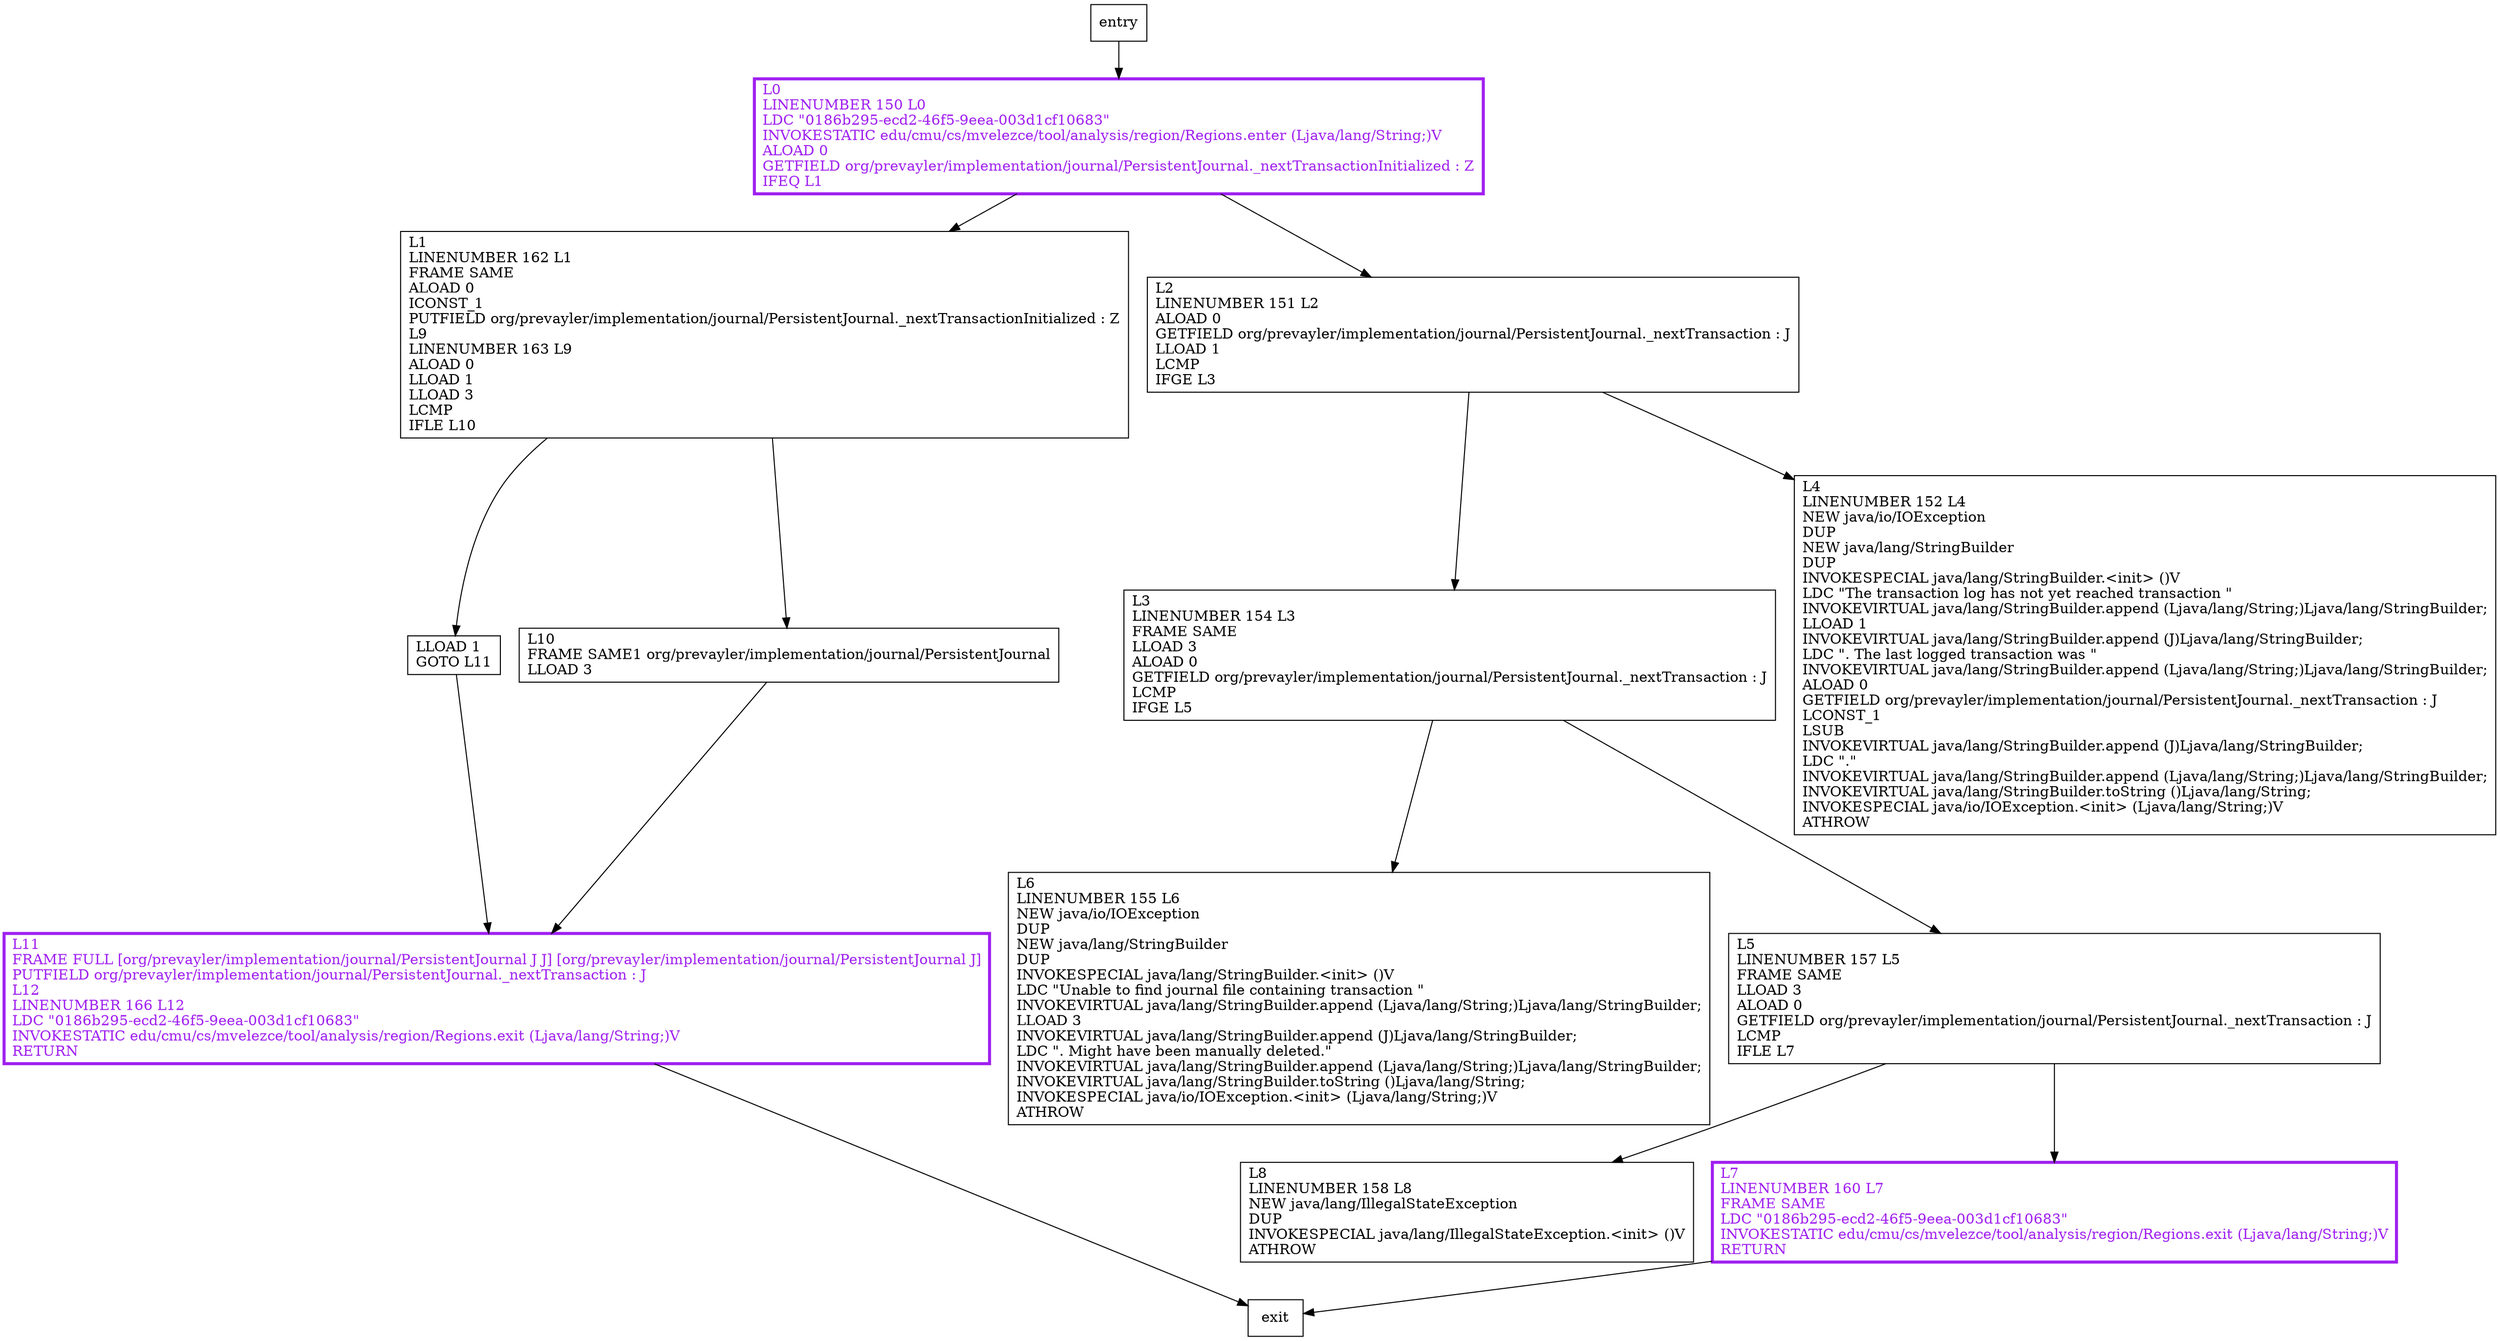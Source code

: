 digraph initializeNextTransaction {
node [shape=record];
769012165 [label="L11\lFRAME FULL [org/prevayler/implementation/journal/PersistentJournal J J] [org/prevayler/implementation/journal/PersistentJournal J]\lPUTFIELD org/prevayler/implementation/journal/PersistentJournal._nextTransaction : J\lL12\lLINENUMBER 166 L12\lLDC \"0186b295-ecd2-46f5-9eea-003d1cf10683\"\lINVOKESTATIC edu/cmu/cs/mvelezce/tool/analysis/region/Regions.exit (Ljava/lang/String;)V\lRETURN\l"];
377392298 [label="LLOAD 1\lGOTO L11\l"];
754329241 [label="L8\lLINENUMBER 158 L8\lNEW java/lang/IllegalStateException\lDUP\lINVOKESPECIAL java/lang/IllegalStateException.\<init\> ()V\lATHROW\l"];
1488220852 [label="L1\lLINENUMBER 162 L1\lFRAME SAME\lALOAD 0\lICONST_1\lPUTFIELD org/prevayler/implementation/journal/PersistentJournal._nextTransactionInitialized : Z\lL9\lLINENUMBER 163 L9\lALOAD 0\lLLOAD 1\lLLOAD 3\lLCMP\lIFLE L10\l"];
1194146903 [label="L3\lLINENUMBER 154 L3\lFRAME SAME\lLLOAD 3\lALOAD 0\lGETFIELD org/prevayler/implementation/journal/PersistentJournal._nextTransaction : J\lLCMP\lIFGE L5\l"];
628345868 [label="L7\lLINENUMBER 160 L7\lFRAME SAME\lLDC \"0186b295-ecd2-46f5-9eea-003d1cf10683\"\lINVOKESTATIC edu/cmu/cs/mvelezce/tool/analysis/region/Regions.exit (Ljava/lang/String;)V\lRETURN\l"];
155636929 [label="L10\lFRAME SAME1 org/prevayler/implementation/journal/PersistentJournal\lLLOAD 3\l"];
194152109 [label="L6\lLINENUMBER 155 L6\lNEW java/io/IOException\lDUP\lNEW java/lang/StringBuilder\lDUP\lINVOKESPECIAL java/lang/StringBuilder.\<init\> ()V\lLDC \"Unable to find journal file containing transaction \"\lINVOKEVIRTUAL java/lang/StringBuilder.append (Ljava/lang/String;)Ljava/lang/StringBuilder;\lLLOAD 3\lINVOKEVIRTUAL java/lang/StringBuilder.append (J)Ljava/lang/StringBuilder;\lLDC \". Might have been manually deleted.\"\lINVOKEVIRTUAL java/lang/StringBuilder.append (Ljava/lang/String;)Ljava/lang/StringBuilder;\lINVOKEVIRTUAL java/lang/StringBuilder.toString ()Ljava/lang/String;\lINVOKESPECIAL java/io/IOException.\<init\> (Ljava/lang/String;)V\lATHROW\l"];
1482304217 [label="L4\lLINENUMBER 152 L4\lNEW java/io/IOException\lDUP\lNEW java/lang/StringBuilder\lDUP\lINVOKESPECIAL java/lang/StringBuilder.\<init\> ()V\lLDC \"The transaction log has not yet reached transaction \"\lINVOKEVIRTUAL java/lang/StringBuilder.append (Ljava/lang/String;)Ljava/lang/StringBuilder;\lLLOAD 1\lINVOKEVIRTUAL java/lang/StringBuilder.append (J)Ljava/lang/StringBuilder;\lLDC \". The last logged transaction was \"\lINVOKEVIRTUAL java/lang/StringBuilder.append (Ljava/lang/String;)Ljava/lang/StringBuilder;\lALOAD 0\lGETFIELD org/prevayler/implementation/journal/PersistentJournal._nextTransaction : J\lLCONST_1\lLSUB\lINVOKEVIRTUAL java/lang/StringBuilder.append (J)Ljava/lang/StringBuilder;\lLDC \".\"\lINVOKEVIRTUAL java/lang/StringBuilder.append (Ljava/lang/String;)Ljava/lang/StringBuilder;\lINVOKEVIRTUAL java/lang/StringBuilder.toString ()Ljava/lang/String;\lINVOKESPECIAL java/io/IOException.\<init\> (Ljava/lang/String;)V\lATHROW\l"];
587256500 [label="L5\lLINENUMBER 157 L5\lFRAME SAME\lLLOAD 3\lALOAD 0\lGETFIELD org/prevayler/implementation/journal/PersistentJournal._nextTransaction : J\lLCMP\lIFLE L7\l"];
1536728605 [label="L0\lLINENUMBER 150 L0\lLDC \"0186b295-ecd2-46f5-9eea-003d1cf10683\"\lINVOKESTATIC edu/cmu/cs/mvelezce/tool/analysis/region/Regions.enter (Ljava/lang/String;)V\lALOAD 0\lGETFIELD org/prevayler/implementation/journal/PersistentJournal._nextTransactionInitialized : Z\lIFEQ L1\l"];
1529770643 [label="L2\lLINENUMBER 151 L2\lALOAD 0\lGETFIELD org/prevayler/implementation/journal/PersistentJournal._nextTransaction : J\lLLOAD 1\lLCMP\lIFGE L3\l"];
entry;
exit;
377392298 -> 769012165;
1194146903 -> 194152109;
1194146903 -> 587256500;
628345868 -> exit;
587256500 -> 754329241;
587256500 -> 628345868;
769012165 -> exit;
entry -> 1536728605;
1488220852 -> 377392298;
1488220852 -> 155636929;
155636929 -> 769012165;
1536728605 -> 1488220852;
1536728605 -> 1529770643;
1529770643 -> 1194146903;
1529770643 -> 1482304217;
769012165[fontcolor="purple", penwidth=3, color="purple"];
628345868[fontcolor="purple", penwidth=3, color="purple"];
1536728605[fontcolor="purple", penwidth=3, color="purple"];
}

